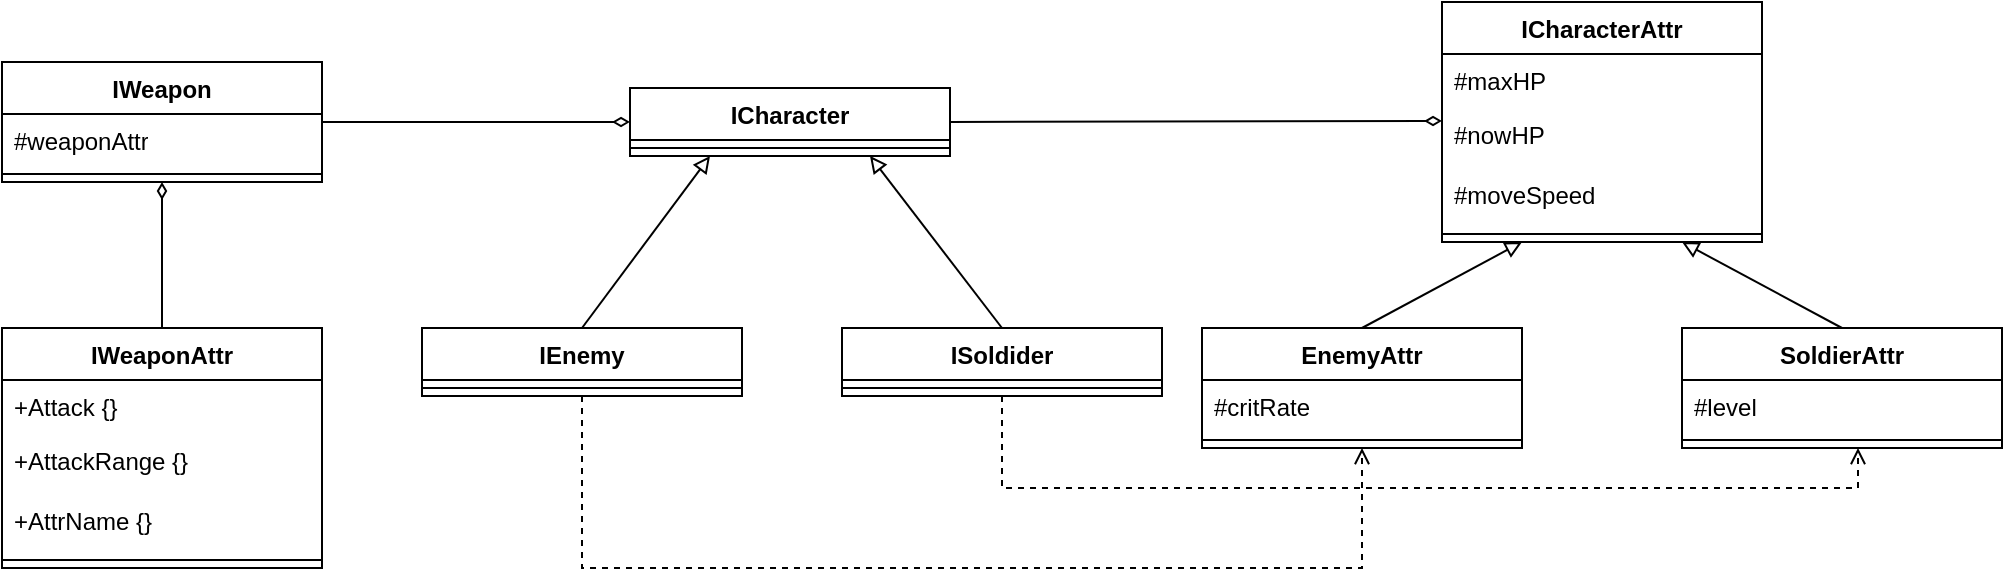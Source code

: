 <mxfile version="22.1.11" type="device">
  <diagram name="第 1 页" id="RvNyLH9KQsqvRQYvuWVQ">
    <mxGraphModel dx="1434" dy="844" grid="1" gridSize="10" guides="1" tooltips="1" connect="1" arrows="1" fold="1" page="1" pageScale="1" pageWidth="827" pageHeight="1169" math="0" shadow="0">
      <root>
        <mxCell id="0" />
        <mxCell id="1" parent="0" />
        <mxCell id="7xj4eY9Z7emAtB9Wx91b-1" value="ICharacter" style="swimlane;fontStyle=1;align=center;verticalAlign=top;childLayout=stackLayout;horizontal=1;startSize=26;horizontalStack=0;resizeParent=1;resizeParentMax=0;resizeLast=0;collapsible=1;marginBottom=0;whiteSpace=wrap;html=1;" vertex="1" parent="1">
          <mxGeometry x="334" y="200" width="160" height="34" as="geometry" />
        </mxCell>
        <mxCell id="7xj4eY9Z7emAtB9Wx91b-3" value="" style="line;strokeWidth=1;fillColor=none;align=left;verticalAlign=middle;spacingTop=-1;spacingLeft=3;spacingRight=3;rotatable=0;labelPosition=right;points=[];portConstraint=eastwest;strokeColor=inherit;" vertex="1" parent="7xj4eY9Z7emAtB9Wx91b-1">
          <mxGeometry y="26" width="160" height="8" as="geometry" />
        </mxCell>
        <mxCell id="7xj4eY9Z7emAtB9Wx91b-34" style="edgeStyle=orthogonalEdgeStyle;rounded=0;orthogonalLoop=1;jettySize=auto;html=1;exitX=0.5;exitY=1;exitDx=0;exitDy=0;entryX=0.5;entryY=1;entryDx=0;entryDy=0;dashed=1;endArrow=open;endFill=0;" edge="1" parent="1" source="7xj4eY9Z7emAtB9Wx91b-5" target="7xj4eY9Z7emAtB9Wx91b-17">
          <mxGeometry relative="1" as="geometry">
            <Array as="points">
              <mxPoint x="310" y="440" />
              <mxPoint x="700" y="440" />
            </Array>
          </mxGeometry>
        </mxCell>
        <mxCell id="7xj4eY9Z7emAtB9Wx91b-36" style="rounded=0;orthogonalLoop=1;jettySize=auto;html=1;exitX=0.5;exitY=0;exitDx=0;exitDy=0;entryX=0.25;entryY=1;entryDx=0;entryDy=0;endArrow=block;endFill=0;" edge="1" parent="1" source="7xj4eY9Z7emAtB9Wx91b-5" target="7xj4eY9Z7emAtB9Wx91b-1">
          <mxGeometry relative="1" as="geometry" />
        </mxCell>
        <mxCell id="7xj4eY9Z7emAtB9Wx91b-5" value="IEnemy" style="swimlane;fontStyle=1;align=center;verticalAlign=top;childLayout=stackLayout;horizontal=1;startSize=26;horizontalStack=0;resizeParent=1;resizeParentMax=0;resizeLast=0;collapsible=1;marginBottom=0;whiteSpace=wrap;html=1;" vertex="1" parent="1">
          <mxGeometry x="230" y="320" width="160" height="34" as="geometry" />
        </mxCell>
        <mxCell id="7xj4eY9Z7emAtB9Wx91b-7" value="" style="line;strokeWidth=1;fillColor=none;align=left;verticalAlign=middle;spacingTop=-1;spacingLeft=3;spacingRight=3;rotatable=0;labelPosition=right;points=[];portConstraint=eastwest;strokeColor=inherit;" vertex="1" parent="7xj4eY9Z7emAtB9Wx91b-5">
          <mxGeometry y="26" width="160" height="8" as="geometry" />
        </mxCell>
        <mxCell id="7xj4eY9Z7emAtB9Wx91b-37" style="rounded=0;orthogonalLoop=1;jettySize=auto;html=1;exitX=0.5;exitY=0;exitDx=0;exitDy=0;entryX=0.75;entryY=1;entryDx=0;entryDy=0;endArrow=block;endFill=0;" edge="1" parent="1" source="7xj4eY9Z7emAtB9Wx91b-9" target="7xj4eY9Z7emAtB9Wx91b-1">
          <mxGeometry relative="1" as="geometry" />
        </mxCell>
        <mxCell id="7xj4eY9Z7emAtB9Wx91b-9" value="ISoldider" style="swimlane;fontStyle=1;align=center;verticalAlign=top;childLayout=stackLayout;horizontal=1;startSize=26;horizontalStack=0;resizeParent=1;resizeParentMax=0;resizeLast=0;collapsible=1;marginBottom=0;whiteSpace=wrap;html=1;" vertex="1" parent="1">
          <mxGeometry x="440" y="320" width="160" height="34" as="geometry" />
        </mxCell>
        <mxCell id="7xj4eY9Z7emAtB9Wx91b-10" value="" style="line;strokeWidth=1;fillColor=none;align=left;verticalAlign=middle;spacingTop=-1;spacingLeft=3;spacingRight=3;rotatable=0;labelPosition=right;points=[];portConstraint=eastwest;strokeColor=inherit;" vertex="1" parent="7xj4eY9Z7emAtB9Wx91b-9">
          <mxGeometry y="26" width="160" height="8" as="geometry" />
        </mxCell>
        <mxCell id="7xj4eY9Z7emAtB9Wx91b-11" value="ICharacterAttr" style="swimlane;fontStyle=1;align=center;verticalAlign=top;childLayout=stackLayout;horizontal=1;startSize=26;horizontalStack=0;resizeParent=1;resizeParentMax=0;resizeLast=0;collapsible=1;marginBottom=0;whiteSpace=wrap;html=1;" vertex="1" parent="1">
          <mxGeometry x="740" y="157" width="160" height="120" as="geometry" />
        </mxCell>
        <mxCell id="7xj4eY9Z7emAtB9Wx91b-12" value="#maxHP" style="text;strokeColor=none;fillColor=none;align=left;verticalAlign=top;spacingLeft=4;spacingRight=4;overflow=hidden;rotatable=0;points=[[0,0.5],[1,0.5]];portConstraint=eastwest;whiteSpace=wrap;html=1;" vertex="1" parent="7xj4eY9Z7emAtB9Wx91b-11">
          <mxGeometry y="26" width="160" height="26" as="geometry" />
        </mxCell>
        <mxCell id="7xj4eY9Z7emAtB9Wx91b-15" value="#nowHP" style="text;html=1;strokeColor=none;fillColor=none;align=left;verticalAlign=middle;whiteSpace=wrap;rounded=0;spacingLeft=4;spacingRight=4;" vertex="1" parent="7xj4eY9Z7emAtB9Wx91b-11">
          <mxGeometry y="52" width="160" height="30" as="geometry" />
        </mxCell>
        <mxCell id="7xj4eY9Z7emAtB9Wx91b-16" value="#moveSpeed" style="text;html=1;strokeColor=none;fillColor=none;align=left;verticalAlign=middle;whiteSpace=wrap;rounded=0;spacingLeft=4;spacingRight=4;" vertex="1" parent="7xj4eY9Z7emAtB9Wx91b-11">
          <mxGeometry y="82" width="160" height="30" as="geometry" />
        </mxCell>
        <mxCell id="7xj4eY9Z7emAtB9Wx91b-13" value="" style="line;strokeWidth=1;fillColor=none;align=left;verticalAlign=middle;spacingTop=-1;spacingLeft=3;spacingRight=3;rotatable=0;labelPosition=right;points=[];portConstraint=eastwest;strokeColor=inherit;" vertex="1" parent="7xj4eY9Z7emAtB9Wx91b-11">
          <mxGeometry y="112" width="160" height="8" as="geometry" />
        </mxCell>
        <mxCell id="7xj4eY9Z7emAtB9Wx91b-38" style="rounded=0;orthogonalLoop=1;jettySize=auto;html=1;exitX=0.5;exitY=0;exitDx=0;exitDy=0;entryX=0.25;entryY=1;entryDx=0;entryDy=0;endArrow=block;endFill=0;" edge="1" parent="1" source="7xj4eY9Z7emAtB9Wx91b-17" target="7xj4eY9Z7emAtB9Wx91b-11">
          <mxGeometry relative="1" as="geometry" />
        </mxCell>
        <mxCell id="7xj4eY9Z7emAtB9Wx91b-17" value="EnemyAttr" style="swimlane;fontStyle=1;align=center;verticalAlign=top;childLayout=stackLayout;horizontal=1;startSize=26;horizontalStack=0;resizeParent=1;resizeParentMax=0;resizeLast=0;collapsible=1;marginBottom=0;whiteSpace=wrap;html=1;" vertex="1" parent="1">
          <mxGeometry x="620" y="320" width="160" height="60" as="geometry" />
        </mxCell>
        <mxCell id="7xj4eY9Z7emAtB9Wx91b-18" value="#critRate" style="text;strokeColor=none;fillColor=none;align=left;verticalAlign=top;spacingLeft=4;spacingRight=4;overflow=hidden;rotatable=0;points=[[0,0.5],[1,0.5]];portConstraint=eastwest;whiteSpace=wrap;html=1;" vertex="1" parent="7xj4eY9Z7emAtB9Wx91b-17">
          <mxGeometry y="26" width="160" height="26" as="geometry" />
        </mxCell>
        <mxCell id="7xj4eY9Z7emAtB9Wx91b-19" value="" style="line;strokeWidth=1;fillColor=none;align=left;verticalAlign=middle;spacingTop=-1;spacingLeft=3;spacingRight=3;rotatable=0;labelPosition=right;points=[];portConstraint=eastwest;strokeColor=inherit;" vertex="1" parent="7xj4eY9Z7emAtB9Wx91b-17">
          <mxGeometry y="52" width="160" height="8" as="geometry" />
        </mxCell>
        <mxCell id="7xj4eY9Z7emAtB9Wx91b-39" style="rounded=0;orthogonalLoop=1;jettySize=auto;html=1;exitX=0.5;exitY=0;exitDx=0;exitDy=0;entryX=0.75;entryY=1;entryDx=0;entryDy=0;endArrow=block;endFill=0;" edge="1" parent="1" source="7xj4eY9Z7emAtB9Wx91b-21" target="7xj4eY9Z7emAtB9Wx91b-11">
          <mxGeometry relative="1" as="geometry" />
        </mxCell>
        <mxCell id="7xj4eY9Z7emAtB9Wx91b-21" value="SoldierAttr" style="swimlane;fontStyle=1;align=center;verticalAlign=top;childLayout=stackLayout;horizontal=1;startSize=26;horizontalStack=0;resizeParent=1;resizeParentMax=0;resizeLast=0;collapsible=1;marginBottom=0;whiteSpace=wrap;html=1;" vertex="1" parent="1">
          <mxGeometry x="860" y="320" width="160" height="60" as="geometry" />
        </mxCell>
        <mxCell id="7xj4eY9Z7emAtB9Wx91b-22" value="#level" style="text;strokeColor=none;fillColor=none;align=left;verticalAlign=top;spacingLeft=4;spacingRight=4;overflow=hidden;rotatable=0;points=[[0,0.5],[1,0.5]];portConstraint=eastwest;whiteSpace=wrap;html=1;" vertex="1" parent="7xj4eY9Z7emAtB9Wx91b-21">
          <mxGeometry y="26" width="160" height="26" as="geometry" />
        </mxCell>
        <mxCell id="7xj4eY9Z7emAtB9Wx91b-23" value="" style="line;strokeWidth=1;fillColor=none;align=left;verticalAlign=middle;spacingTop=-1;spacingLeft=3;spacingRight=3;rotatable=0;labelPosition=right;points=[];portConstraint=eastwest;strokeColor=inherit;" vertex="1" parent="7xj4eY9Z7emAtB9Wx91b-21">
          <mxGeometry y="52" width="160" height="8" as="geometry" />
        </mxCell>
        <mxCell id="7xj4eY9Z7emAtB9Wx91b-24" value="IWeapon" style="swimlane;fontStyle=1;align=center;verticalAlign=top;childLayout=stackLayout;horizontal=1;startSize=26;horizontalStack=0;resizeParent=1;resizeParentMax=0;resizeLast=0;collapsible=1;marginBottom=0;whiteSpace=wrap;html=1;" vertex="1" parent="1">
          <mxGeometry x="20" y="187" width="160" height="60" as="geometry" />
        </mxCell>
        <mxCell id="7xj4eY9Z7emAtB9Wx91b-25" value="#weaponAttr" style="text;strokeColor=none;fillColor=none;align=left;verticalAlign=top;spacingLeft=4;spacingRight=4;overflow=hidden;rotatable=0;points=[[0,0.5],[1,0.5]];portConstraint=eastwest;whiteSpace=wrap;html=1;" vertex="1" parent="7xj4eY9Z7emAtB9Wx91b-24">
          <mxGeometry y="26" width="160" height="26" as="geometry" />
        </mxCell>
        <mxCell id="7xj4eY9Z7emAtB9Wx91b-26" value="" style="line;strokeWidth=1;fillColor=none;align=left;verticalAlign=middle;spacingTop=-1;spacingLeft=3;spacingRight=3;rotatable=0;labelPosition=right;points=[];portConstraint=eastwest;strokeColor=inherit;" vertex="1" parent="7xj4eY9Z7emAtB9Wx91b-24">
          <mxGeometry y="52" width="160" height="8" as="geometry" />
        </mxCell>
        <mxCell id="7xj4eY9Z7emAtB9Wx91b-40" style="rounded=0;orthogonalLoop=1;jettySize=auto;html=1;exitX=0.5;exitY=0;exitDx=0;exitDy=0;entryX=0.5;entryY=1;entryDx=0;entryDy=0;endArrow=diamondThin;endFill=0;" edge="1" parent="1" source="7xj4eY9Z7emAtB9Wx91b-28" target="7xj4eY9Z7emAtB9Wx91b-24">
          <mxGeometry relative="1" as="geometry" />
        </mxCell>
        <mxCell id="7xj4eY9Z7emAtB9Wx91b-28" value="IWeaponAttr" style="swimlane;fontStyle=1;align=center;verticalAlign=top;childLayout=stackLayout;horizontal=1;startSize=26;horizontalStack=0;resizeParent=1;resizeParentMax=0;resizeLast=0;collapsible=1;marginBottom=0;whiteSpace=wrap;html=1;" vertex="1" parent="1">
          <mxGeometry x="20" y="320" width="160" height="120" as="geometry" />
        </mxCell>
        <mxCell id="7xj4eY9Z7emAtB9Wx91b-29" value="+Attack {}" style="text;strokeColor=none;fillColor=none;align=left;verticalAlign=top;spacingLeft=4;spacingRight=4;overflow=hidden;rotatable=0;points=[[0,0.5],[1,0.5]];portConstraint=eastwest;whiteSpace=wrap;html=1;" vertex="1" parent="7xj4eY9Z7emAtB9Wx91b-28">
          <mxGeometry y="26" width="160" height="26" as="geometry" />
        </mxCell>
        <mxCell id="7xj4eY9Z7emAtB9Wx91b-32" value="+AttackRange {}" style="text;html=1;strokeColor=none;fillColor=none;align=left;verticalAlign=middle;whiteSpace=wrap;rounded=0;spacingLeft=4;spacingRight=4;" vertex="1" parent="7xj4eY9Z7emAtB9Wx91b-28">
          <mxGeometry y="52" width="160" height="30" as="geometry" />
        </mxCell>
        <mxCell id="7xj4eY9Z7emAtB9Wx91b-33" value="+AttrName {}" style="text;html=1;strokeColor=none;fillColor=none;align=left;verticalAlign=middle;whiteSpace=wrap;rounded=0;spacingLeft=4;spacingRight=4;" vertex="1" parent="7xj4eY9Z7emAtB9Wx91b-28">
          <mxGeometry y="82" width="160" height="30" as="geometry" />
        </mxCell>
        <mxCell id="7xj4eY9Z7emAtB9Wx91b-30" value="" style="line;strokeWidth=1;fillColor=none;align=left;verticalAlign=middle;spacingTop=-1;spacingLeft=3;spacingRight=3;rotatable=0;labelPosition=right;points=[];portConstraint=eastwest;strokeColor=inherit;" vertex="1" parent="7xj4eY9Z7emAtB9Wx91b-28">
          <mxGeometry y="112" width="160" height="8" as="geometry" />
        </mxCell>
        <mxCell id="7xj4eY9Z7emAtB9Wx91b-35" style="edgeStyle=orthogonalEdgeStyle;rounded=0;orthogonalLoop=1;jettySize=auto;html=1;exitX=0.5;exitY=1;exitDx=0;exitDy=0;entryX=0.55;entryY=1;entryDx=0;entryDy=0;entryPerimeter=0;dashed=1;endArrow=open;endFill=0;" edge="1" parent="1" source="7xj4eY9Z7emAtB9Wx91b-9" target="7xj4eY9Z7emAtB9Wx91b-23">
          <mxGeometry relative="1" as="geometry" />
        </mxCell>
        <mxCell id="7xj4eY9Z7emAtB9Wx91b-41" style="rounded=0;orthogonalLoop=1;jettySize=auto;html=1;exitX=0;exitY=0.25;exitDx=0;exitDy=0;entryX=1;entryY=0.5;entryDx=0;entryDy=0;startArrow=diamondThin;startFill=0;endArrow=none;endFill=0;" edge="1" parent="1" source="7xj4eY9Z7emAtB9Wx91b-15" target="7xj4eY9Z7emAtB9Wx91b-1">
          <mxGeometry relative="1" as="geometry" />
        </mxCell>
        <mxCell id="7xj4eY9Z7emAtB9Wx91b-42" style="rounded=0;orthogonalLoop=1;jettySize=auto;html=1;exitX=0;exitY=0.5;exitDx=0;exitDy=0;entryX=1;entryY=0.154;entryDx=0;entryDy=0;entryPerimeter=0;startArrow=diamondThin;startFill=0;endArrow=none;endFill=0;" edge="1" parent="1" source="7xj4eY9Z7emAtB9Wx91b-1" target="7xj4eY9Z7emAtB9Wx91b-25">
          <mxGeometry relative="1" as="geometry" />
        </mxCell>
      </root>
    </mxGraphModel>
  </diagram>
</mxfile>
